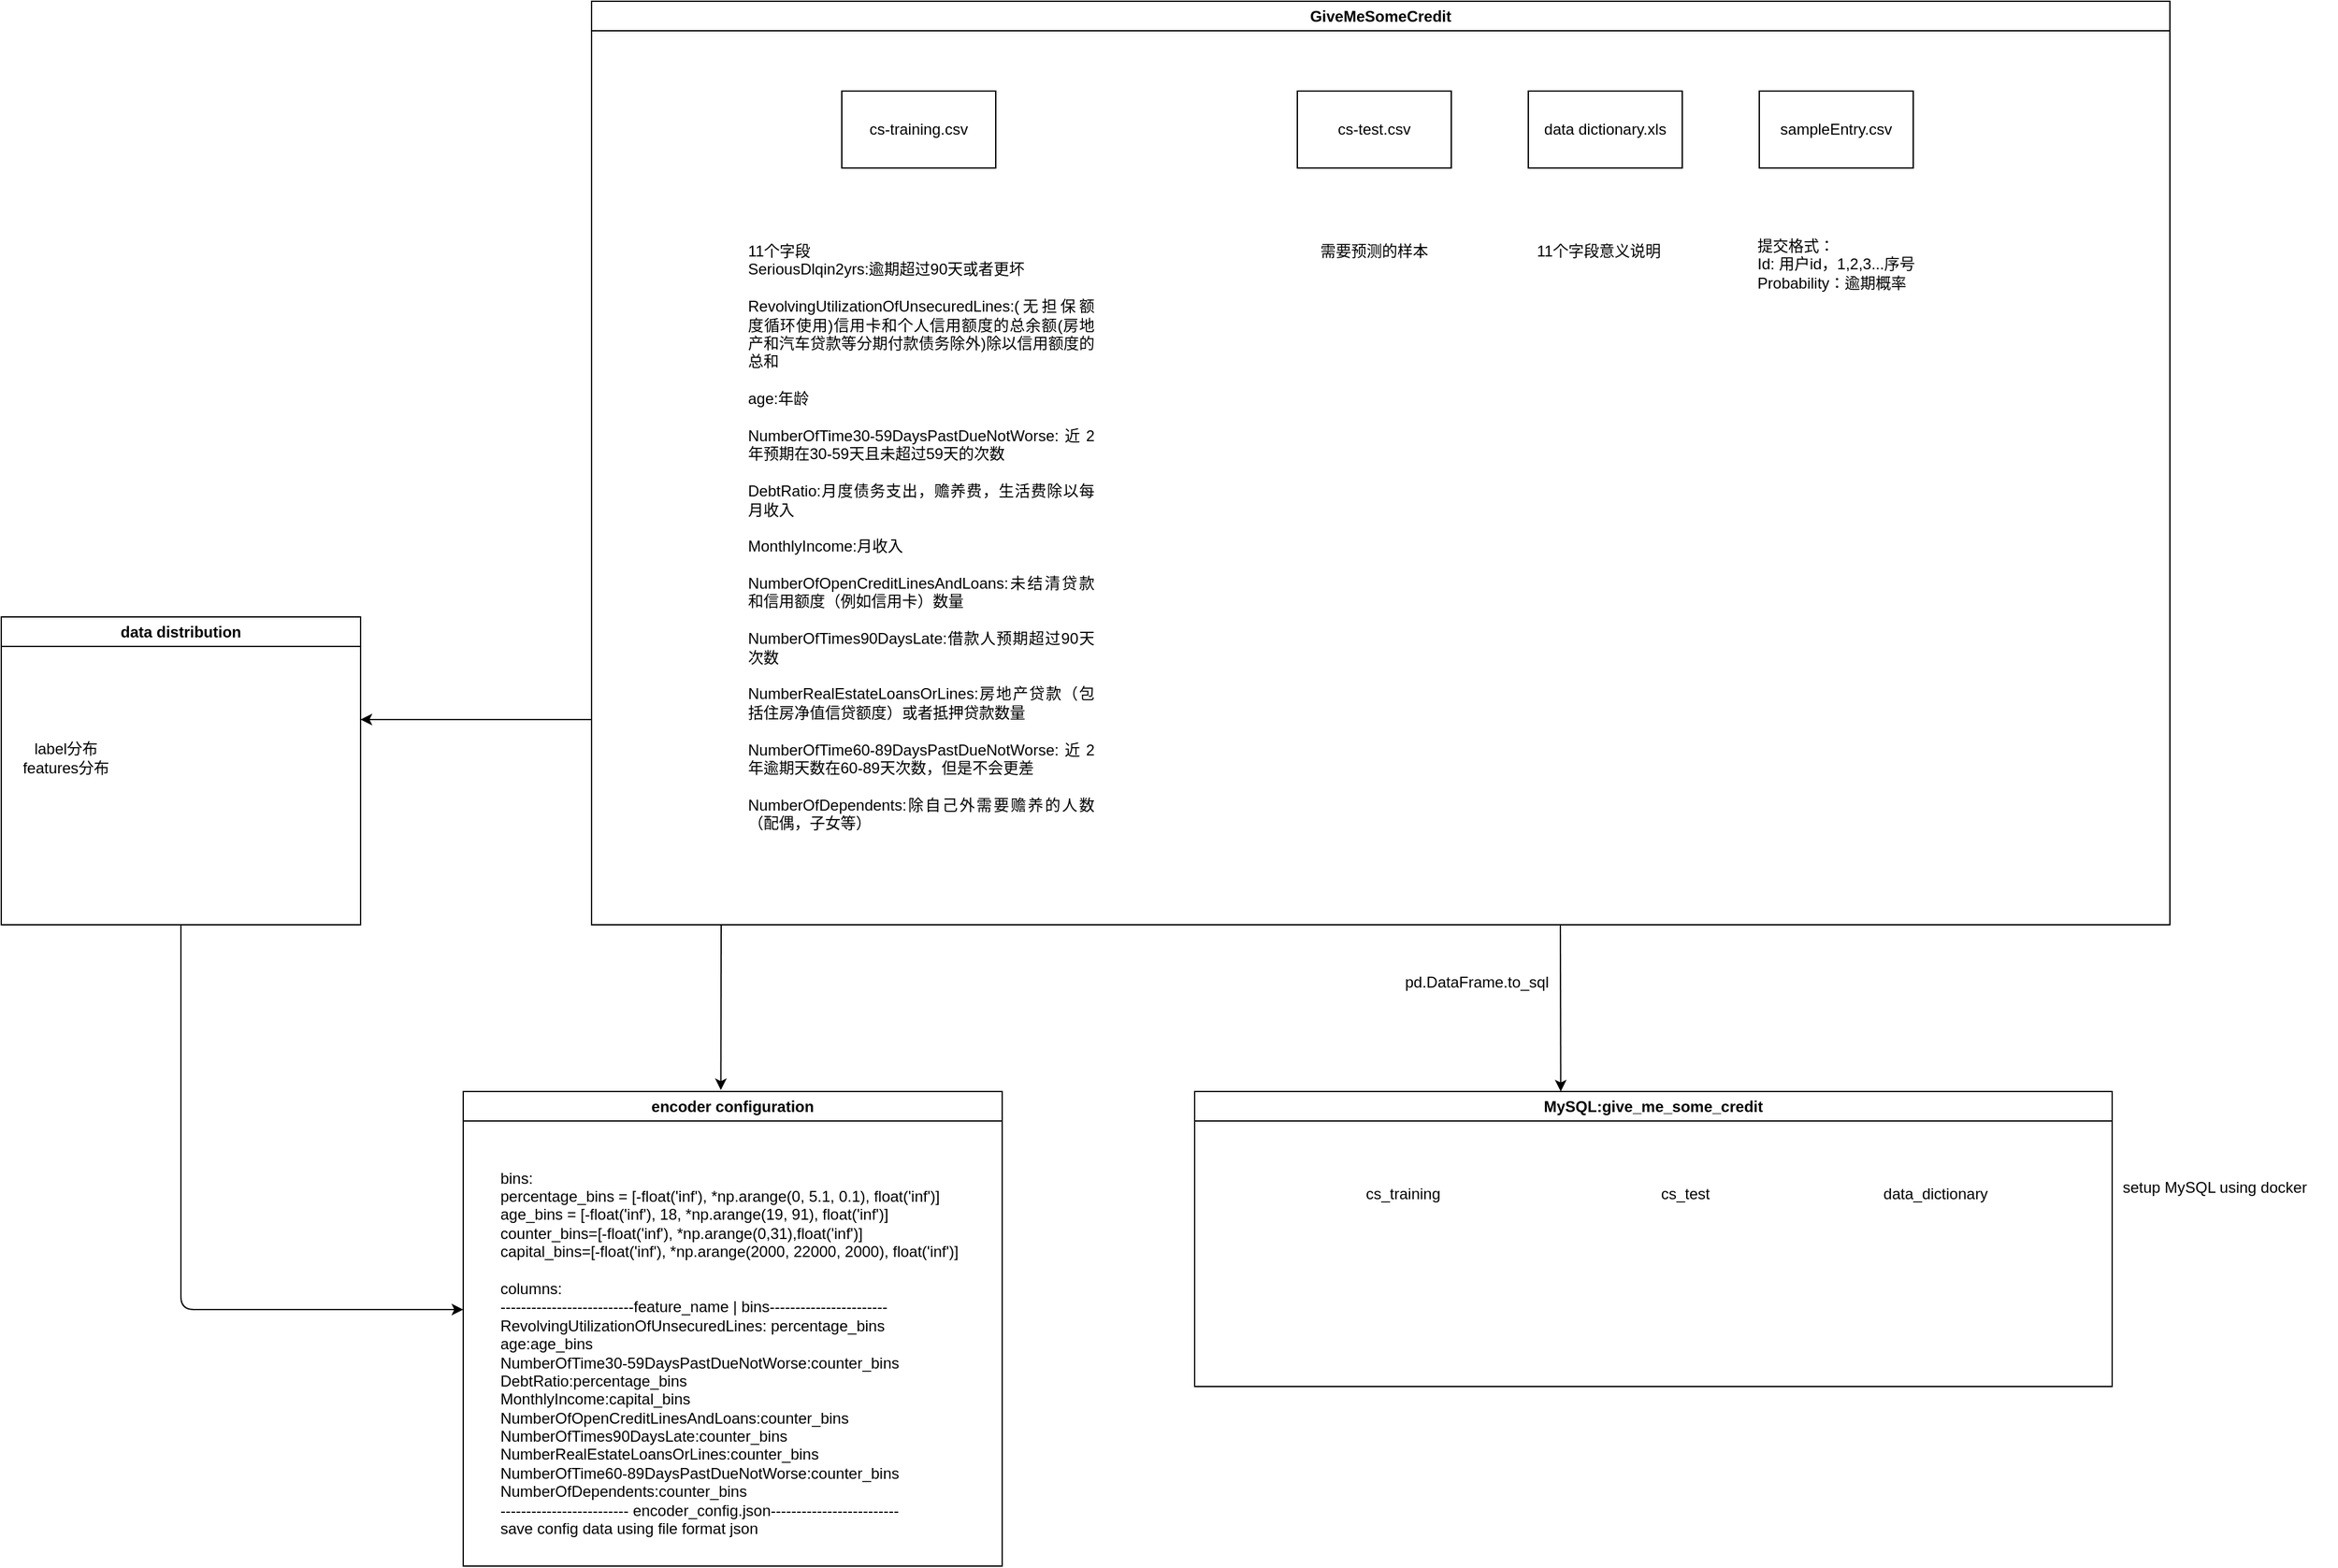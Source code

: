 <mxfile>
    <diagram id="WBjvlmOX7QORwJJAJFwh" name="Page-1">
        <mxGraphModel dx="1467" dy="649" grid="1" gridSize="10" guides="1" tooltips="1" connect="1" arrows="1" fold="1" page="1" pageScale="1" pageWidth="850" pageHeight="1100" math="0" shadow="0">
            <root>
                <mxCell id="0"/>
                <mxCell id="1" parent="0"/>
                <mxCell id="2" value="GiveMeSomeCredit" style="swimlane;whiteSpace=wrap;html=1;" parent="1" vertex="1">
                    <mxGeometry x="80" y="80" width="1230" height="720" as="geometry"/>
                </mxCell>
                <mxCell id="3" value="cs-training.csv" style="rounded=0;whiteSpace=wrap;html=1;" parent="2" vertex="1">
                    <mxGeometry x="195" y="70" width="120" height="60" as="geometry"/>
                </mxCell>
                <mxCell id="4" value="cs-test.csv" style="rounded=0;whiteSpace=wrap;html=1;" parent="2" vertex="1">
                    <mxGeometry x="550" y="70" width="120" height="60" as="geometry"/>
                </mxCell>
                <mxCell id="5" value="data dictionary.xls" style="rounded=0;whiteSpace=wrap;html=1;" parent="2" vertex="1">
                    <mxGeometry x="730" y="70" width="120" height="60" as="geometry"/>
                </mxCell>
                <mxCell id="6" value="sampleEntry.csv" style="rounded=0;whiteSpace=wrap;html=1;" parent="2" vertex="1">
                    <mxGeometry x="910" y="70" width="120" height="60" as="geometry"/>
                </mxCell>
                <mxCell id="8" value="&lt;div style=&quot;text-align: justify;&quot;&gt;&lt;span style=&quot;background-color: initial;&quot;&gt;11个字段&lt;/span&gt;&lt;/div&gt;&lt;table style=&quot;text-align: justify;&quot; width=&quot;270&quot; cellspacing=&quot;0&quot; cellpadding=&quot;0&quot; border=&quot;0&quot;&gt;&lt;tbody&gt;&lt;tr style=&quot;height:12.75pt&quot; height=&quot;17&quot;&gt;  &lt;td style=&quot;height:12.75pt;width:203pt&quot; width=&quot;270&quot; class=&quot;xl65&quot; height=&quot;17&quot;&gt;SeriousDlqin2yrs:逾期超过90天或者更坏&lt;br&gt;&lt;br&gt;&lt;table width=&quot;270&quot; cellspacing=&quot;0&quot; cellpadding=&quot;0&quot; border=&quot;0&quot;&gt;&lt;tbody&gt;&lt;tr style=&quot;height:25.5pt&quot; height=&quot;34&quot;&gt;  &lt;td style=&quot;height:25.5pt;width:203pt&quot; width=&quot;270&quot; class=&quot;xl65&quot; height=&quot;34&quot;&gt;RevolvingUtilizationOfUnsecuredLines:(无担保额度循环使用)信用卡和个人信用额度的总余额(房地产和汽车贷款等分期付款债务除外)除以信用额度的总和&lt;br&gt;&lt;br&gt;age:年龄&lt;br&gt;&lt;br&gt;&lt;table width=&quot;270&quot; cellspacing=&quot;0&quot; cellpadding=&quot;0&quot; border=&quot;0&quot;&gt;&lt;tbody&gt;&lt;tr style=&quot;height:12.75pt&quot; height=&quot;17&quot;&gt;  &lt;td style=&quot;height:12.75pt;width:203pt&quot; width=&quot;270&quot; class=&quot;xl65&quot; height=&quot;17&quot;&gt;NumberOfTime30-59DaysPastDueNotWorse:近2年预期在30-59天且未超过59天的次数&lt;br&gt;&lt;br&gt;&lt;table width=&quot;270&quot; cellspacing=&quot;0&quot; cellpadding=&quot;0&quot; border=&quot;0&quot;&gt;&lt;tbody&gt;&lt;tr style=&quot;height:12.75pt&quot; height=&quot;17&quot;&gt;  &lt;td style=&quot;height:12.75pt;width:203pt&quot; width=&quot;270&quot; class=&quot;xl65&quot; height=&quot;17&quot;&gt;DebtRatio:月度债务支出，赡养费，生活费除以每月收入&lt;br&gt;&lt;br&gt;&lt;table width=&quot;270&quot; cellspacing=&quot;0&quot; cellpadding=&quot;0&quot; border=&quot;0&quot;&gt;&lt;tbody&gt;&lt;tr style=&quot;height:12.75pt&quot; height=&quot;17&quot;&gt;  &lt;td style=&quot;height:12.75pt;width:203pt&quot; width=&quot;270&quot; class=&quot;xl65&quot; height=&quot;17&quot;&gt;MonthlyIncome:月收入&lt;br&gt;&lt;br&gt;&lt;table width=&quot;270&quot; cellspacing=&quot;0&quot; cellpadding=&quot;0&quot; border=&quot;0&quot;&gt;&lt;tbody&gt;&lt;tr style=&quot;height:12.75pt&quot; height=&quot;17&quot;&gt;  &lt;td style=&quot;height:12.75pt;width:203pt&quot; width=&quot;270&quot; class=&quot;xl65&quot; height=&quot;17&quot;&gt;NumberOfOpenCreditLinesAndLoans:未结清贷款和信用额度（例如信用卡）数量&lt;br&gt;&lt;br&gt;&lt;table width=&quot;270&quot; cellspacing=&quot;0&quot; cellpadding=&quot;0&quot; border=&quot;0&quot;&gt;&lt;tbody&gt;&lt;tr style=&quot;height:12.75pt&quot; height=&quot;17&quot;&gt;  &lt;td style=&quot;height:12.75pt;width:203pt&quot; width=&quot;270&quot; class=&quot;xl65&quot; height=&quot;17&quot;&gt;NumberOfTimes90DaysLate:借款人预期超过90天次数&lt;br&gt;&lt;br&gt;&lt;table width=&quot;270&quot; cellspacing=&quot;0&quot; cellpadding=&quot;0&quot; border=&quot;0&quot;&gt;&lt;tbody&gt;&lt;tr style=&quot;height:12.75pt&quot; height=&quot;17&quot;&gt;  &lt;td style=&quot;height:12.75pt;width:203pt&quot; width=&quot;270&quot; class=&quot;xl65&quot; height=&quot;17&quot;&gt;NumberRealEstateLoansOrLines:房地产贷款（包括住房净值信贷额度）或者抵押贷款数量&lt;br&gt;&lt;br&gt;&lt;table width=&quot;270&quot; cellspacing=&quot;0&quot; cellpadding=&quot;0&quot; border=&quot;0&quot;&gt;&lt;tbody&gt;&lt;tr style=&quot;height:12.75pt&quot; height=&quot;17&quot;&gt;  &lt;td style=&quot;height:12.75pt;width:203pt&quot; width=&quot;270&quot; class=&quot;xl65&quot; height=&quot;17&quot;&gt;NumberOfTime60-89DaysPastDueNotWorse:近2年逾期天数在60-89天次数，但是不会更差&lt;br&gt;&lt;br&gt;&lt;table width=&quot;270&quot; cellspacing=&quot;0&quot; cellpadding=&quot;0&quot; border=&quot;0&quot;&gt;&lt;tbody&gt;&lt;tr style=&quot;height:12.75pt&quot; height=&quot;17&quot;&gt;  &lt;td style=&quot;height:12.75pt;width:203pt&quot; width=&quot;270&quot; class=&quot;xl65&quot; height=&quot;17&quot;&gt;NumberOfDependents:除自己外需要赡养的人数（配偶，子女等）&lt;br&gt;&lt;br&gt;&lt;/td&gt;&lt;/tr&gt;&lt;/tbody&gt;&lt;/table&gt;&lt;/td&gt;&lt;/tr&gt;&lt;/tbody&gt;&lt;/table&gt;&lt;/td&gt;&lt;/tr&gt;&lt;/tbody&gt;&lt;/table&gt;&lt;/td&gt;&lt;/tr&gt;&lt;/tbody&gt;&lt;/table&gt;&lt;/td&gt;&lt;/tr&gt;&lt;/tbody&gt;&lt;/table&gt;&lt;/td&gt;&lt;/tr&gt;&lt;/tbody&gt;&lt;/table&gt;&lt;/td&gt;&lt;/tr&gt;&lt;/tbody&gt;&lt;/table&gt;&lt;/td&gt;&lt;/tr&gt;&lt;/tbody&gt;&lt;/table&gt;&lt;/td&gt;&lt;/tr&gt;&lt;/tbody&gt;&lt;/table&gt;&lt;/td&gt;&lt;/tr&gt;&lt;/tbody&gt;&lt;/table&gt;" style="text;html=1;strokeColor=none;fillColor=none;align=left;verticalAlign=middle;whiteSpace=wrap;rounded=0;" parent="2" vertex="1">
                    <mxGeometry x="120" y="160" width="280" height="530" as="geometry"/>
                </mxCell>
                <mxCell id="9" value="&lt;div style=&quot;text-align: justify;&quot;&gt;&lt;span style=&quot;background-color: initial;&quot;&gt;需要预测的样本&lt;/span&gt;&lt;/div&gt;" style="text;html=1;strokeColor=none;fillColor=none;align=center;verticalAlign=middle;whiteSpace=wrap;rounded=0;" parent="2" vertex="1">
                    <mxGeometry x="545" y="170" width="130" height="50" as="geometry"/>
                </mxCell>
                <mxCell id="10" value="&lt;div style=&quot;text-align: justify;&quot;&gt;&lt;span style=&quot;background-color: initial;&quot;&gt;11个字段意义说明&lt;/span&gt;&lt;/div&gt;" style="text;html=1;strokeColor=none;fillColor=none;align=center;verticalAlign=middle;whiteSpace=wrap;rounded=0;" parent="2" vertex="1">
                    <mxGeometry x="730" y="170" width="110" height="50" as="geometry"/>
                </mxCell>
                <mxCell id="11" value="&lt;div style=&quot;text-align: justify;&quot;&gt;&lt;span style=&quot;background-color: initial;&quot;&gt;提交格式：&lt;/span&gt;&lt;/div&gt;&lt;div style=&quot;text-align: justify;&quot;&gt;&lt;span style=&quot;background-color: initial;&quot;&gt;Id: 用户id，1,2,3...序号&lt;/span&gt;&lt;/div&gt;&lt;div style=&quot;text-align: justify;&quot;&gt;&lt;span style=&quot;background-color: initial;&quot;&gt;Probability：逾期概率&lt;/span&gt;&lt;/div&gt;" style="text;html=1;strokeColor=none;fillColor=none;align=center;verticalAlign=middle;whiteSpace=wrap;rounded=0;" parent="2" vertex="1">
                    <mxGeometry x="895" y="170" width="150" height="70" as="geometry"/>
                </mxCell>
                <mxCell id="7" value="MySQL:give_me_some_credit" style="swimlane;whiteSpace=wrap;html=1;" parent="1" vertex="1">
                    <mxGeometry x="550" y="930" width="715" height="230" as="geometry"/>
                </mxCell>
                <mxCell id="15" value="cs_training" style="text;html=1;strokeColor=none;fillColor=none;align=center;verticalAlign=middle;whiteSpace=wrap;rounded=0;" parent="7" vertex="1">
                    <mxGeometry x="125" y="60" width="75" height="40" as="geometry"/>
                </mxCell>
                <mxCell id="16" value="cs_test" style="text;html=1;strokeColor=none;fillColor=none;align=center;verticalAlign=middle;whiteSpace=wrap;rounded=0;" parent="7" vertex="1">
                    <mxGeometry x="345" y="60" width="75" height="40" as="geometry"/>
                </mxCell>
                <mxCell id="17" value="data_dictionary" style="text;html=1;strokeColor=none;fillColor=none;align=center;verticalAlign=middle;whiteSpace=wrap;rounded=0;" parent="7" vertex="1">
                    <mxGeometry x="525" y="60" width="105" height="40" as="geometry"/>
                </mxCell>
                <mxCell id="12" value="" style="endArrow=classic;html=1;entryX=0.399;entryY=0;entryDx=0;entryDy=0;entryPerimeter=0;" parent="1" target="7" edge="1">
                    <mxGeometry width="50" height="50" relative="1" as="geometry">
                        <mxPoint x="835" y="800" as="sourcePoint"/>
                        <mxPoint x="800" y="970" as="targetPoint"/>
                    </mxGeometry>
                </mxCell>
                <mxCell id="13" value="pd.DataFrame.to_sql" style="text;html=1;strokeColor=none;fillColor=none;align=center;verticalAlign=middle;whiteSpace=wrap;rounded=0;" parent="1" vertex="1">
                    <mxGeometry x="740" y="830" width="60" height="30" as="geometry"/>
                </mxCell>
                <mxCell id="14" value="setup MySQL using docker" style="text;html=1;strokeColor=none;fillColor=none;align=center;verticalAlign=middle;whiteSpace=wrap;rounded=0;" parent="1" vertex="1">
                    <mxGeometry x="1250" y="990" width="190" height="30" as="geometry"/>
                </mxCell>
                <mxCell id="22" value="encoder configuration" style="swimlane;whiteSpace=wrap;html=1;startSize=23;" vertex="1" parent="1">
                    <mxGeometry x="-20" y="930" width="420" height="370" as="geometry"/>
                </mxCell>
                <mxCell id="24" value="&lt;div style=&quot;text-align: justify;&quot;&gt;&lt;span style=&quot;background-color: initial;&quot;&gt;bins:&lt;/span&gt;&lt;/div&gt;&lt;span style=&quot;&quot;&gt;&lt;div style=&quot;text-align: left;&quot;&gt;&lt;span style=&quot;background-color: initial;&quot;&gt;percentage_bins = [&lt;/span&gt;&lt;span style=&quot;background-color: initial;&quot;&gt;-float('inf'), *np.arange(0, 5.1, 0.1), float('inf')&lt;/span&gt;&lt;span style=&quot;background-color: initial;&quot;&gt;]&lt;/span&gt;&lt;/div&gt;&lt;/span&gt;&lt;div style=&quot;text-align: left;&quot;&gt;age_bins = [-float('inf'), 18, *np.arange(19, 91), float('inf')]&lt;/div&gt;&lt;div style=&quot;text-align: left;&quot;&gt;counter_bins=[-float('inf'), *np.arange(0,31),float('inf')]&lt;/div&gt;&lt;div style=&quot;text-align: left;&quot;&gt;capital_bins=[-float('inf'), *np.arange(2000, 22000, 2000), float('inf')]&lt;/div&gt;&lt;div style=&quot;text-align: left;&quot;&gt;&lt;br&gt;&lt;/div&gt;&lt;div style=&quot;text-align: justify;&quot;&gt;columns:&lt;/div&gt;&lt;div style=&quot;text-align: justify;&quot;&gt;--------------------------feature_name | bins-----------------------&lt;/div&gt;&lt;div style=&quot;text-align: justify;&quot;&gt;RevolvingUtilizationOfUnsecuredLines: percentage_bins&lt;/div&gt;&lt;div style=&quot;text-align: justify;&quot;&gt;age:age_bins&lt;/div&gt;&lt;div style=&quot;text-align: justify;&quot;&gt;NumberOfTime30-59DaysPastDueNotWorse:counter_bins&lt;br&gt;&lt;/div&gt;&lt;div style=&quot;text-align: justify;&quot;&gt;DebtRatio:percentage_bins&lt;br&gt;&lt;/div&gt;&lt;div style=&quot;text-align: justify;&quot;&gt;MonthlyIncome:capital_bins&lt;br&gt;&lt;/div&gt;&lt;div style=&quot;text-align: justify;&quot;&gt;NumberOfOpenCreditLinesAndLoans:counter_bins&lt;br&gt;&lt;/div&gt;&lt;div style=&quot;text-align: justify;&quot;&gt;NumberOfTimes90DaysLate:counter_bins&lt;br&gt;&lt;/div&gt;&lt;div style=&quot;text-align: justify;&quot;&gt;NumberRealEstateLoansOrLines:counter_bins&lt;br&gt;&lt;/div&gt;&lt;div style=&quot;text-align: justify;&quot;&gt;NumberOfTime60-89DaysPastDueNotWorse:counter_bins&lt;br&gt;&lt;/div&gt;&lt;div style=&quot;text-align: justify;&quot;&gt;NumberOfDependents:counter_bins&lt;br&gt;&lt;/div&gt;&lt;div style=&quot;text-align: justify;&quot;&gt;------------------------- encoder_config.json-------------------------&lt;/div&gt;&lt;div style=&quot;text-align: justify;&quot;&gt;save config data using file format json&lt;/div&gt;" style="text;html=1;strokeColor=none;fillColor=none;align=center;verticalAlign=middle;whiteSpace=wrap;rounded=0;" vertex="1" parent="22">
                    <mxGeometry x="20" y="50" width="375" height="307.5" as="geometry"/>
                </mxCell>
                <mxCell id="23" value="" style="endArrow=classic;html=1;entryX=0.478;entryY=-0.003;entryDx=0;entryDy=0;entryPerimeter=0;" edge="1" parent="1" target="22">
                    <mxGeometry width="50" height="50" relative="1" as="geometry">
                        <mxPoint x="181" y="800" as="sourcePoint"/>
                        <mxPoint x="400" y="970" as="targetPoint"/>
                    </mxGeometry>
                </mxCell>
                <mxCell id="25" value="data distribution" style="swimlane;whiteSpace=wrap;html=1;" vertex="1" parent="1">
                    <mxGeometry x="-380" y="560" width="280" height="240" as="geometry"/>
                </mxCell>
                <mxCell id="26" value="&lt;span style=&quot;text-align: justify;&quot;&gt;label分布&lt;/span&gt;&lt;br style=&quot;text-align: justify;&quot;&gt;&lt;span style=&quot;text-align: justify;&quot;&gt;features分布&lt;/span&gt;" style="text;html=1;align=center;verticalAlign=middle;resizable=0;points=[];autosize=1;strokeColor=none;fillColor=none;" vertex="1" parent="1">
                    <mxGeometry x="-375" y="650" width="90" height="40" as="geometry"/>
                </mxCell>
                <mxCell id="27" value="" style="endArrow=classic;html=1;" edge="1" parent="1">
                    <mxGeometry width="50" height="50" relative="1" as="geometry">
                        <mxPoint x="80" y="640" as="sourcePoint"/>
                        <mxPoint x="-100" y="640" as="targetPoint"/>
                    </mxGeometry>
                </mxCell>
                <mxCell id="28" value="" style="endArrow=classic;html=1;exitX=0.5;exitY=1;exitDx=0;exitDy=0;" edge="1" parent="1" source="25">
                    <mxGeometry width="50" height="50" relative="1" as="geometry">
                        <mxPoint x="-100" y="990" as="sourcePoint"/>
                        <mxPoint x="-20" y="1100" as="targetPoint"/>
                        <Array as="points">
                            <mxPoint x="-240" y="1100"/>
                        </Array>
                    </mxGeometry>
                </mxCell>
            </root>
        </mxGraphModel>
    </diagram>
</mxfile>